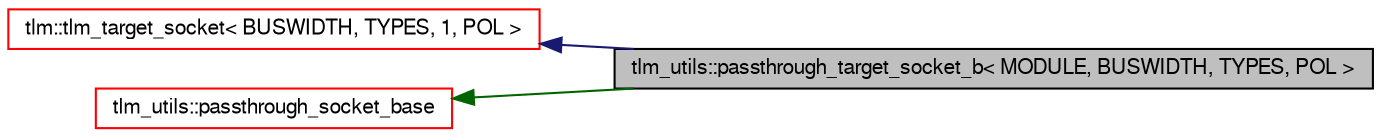 digraph G
{
  edge [fontname="FreeSans",fontsize="10",labelfontname="FreeSans",labelfontsize="10"];
  node [fontname="FreeSans",fontsize="10",shape=record];
  rankdir=LR;
  Node1 [label="tlm_utils::passthrough_target_socket_b\< MODULE, BUSWIDTH, TYPES, POL \>",height=0.2,width=0.4,color="black", fillcolor="grey75", style="filled" fontcolor="black"];
  Node2 -> Node1 [dir=back,color="midnightblue",fontsize="10",style="solid",fontname="FreeSans"];
  Node2 [label="tlm::tlm_target_socket\< BUSWIDTH, TYPES, 1, POL \>",height=0.2,width=0.4,color="red", fillcolor="white", style="filled",URL="$a00116.html"];
  Node3 -> Node1 [dir=back,color="darkgreen",fontsize="10",style="solid",fontname="FreeSans"];
  Node3 [label="tlm_utils::passthrough_socket_base",height=0.2,width=0.4,color="red", fillcolor="white", style="filled",URL="$a00024.html"];
}
